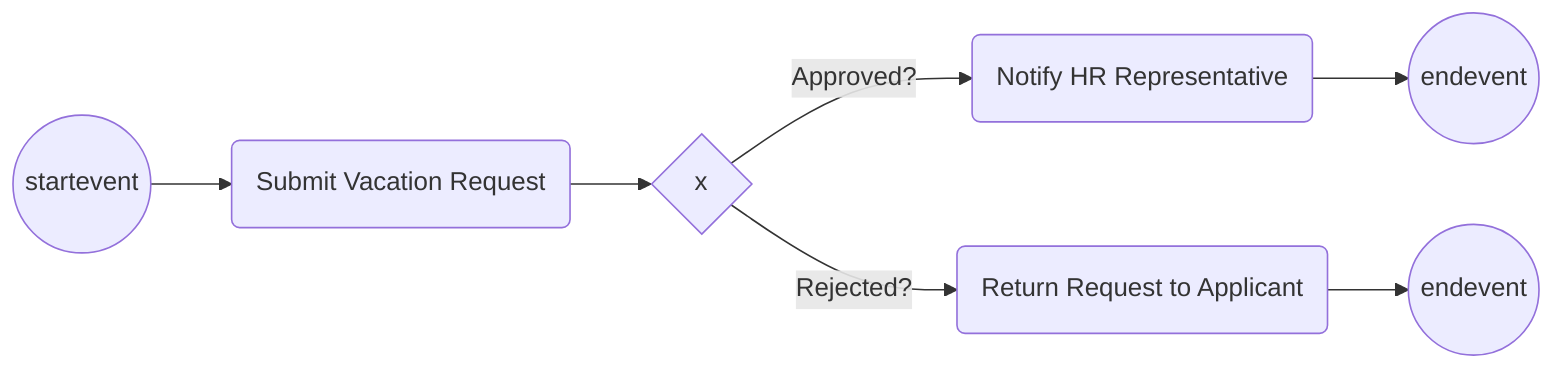 graph LR
startevent:((startevent)) --> 1:task:(Submit Vacation Request) 
1:task: --> 2:exclusivegateway:{x} 
2:exclusivegateway:--> |Approved?|3:task:(Notify HR Representative) --> 5:endevent:((endevent))
2:exclusivegateway: --> |Rejected?|4:task:(Return Request to Applicant) --> 6:endevent:((endevent))